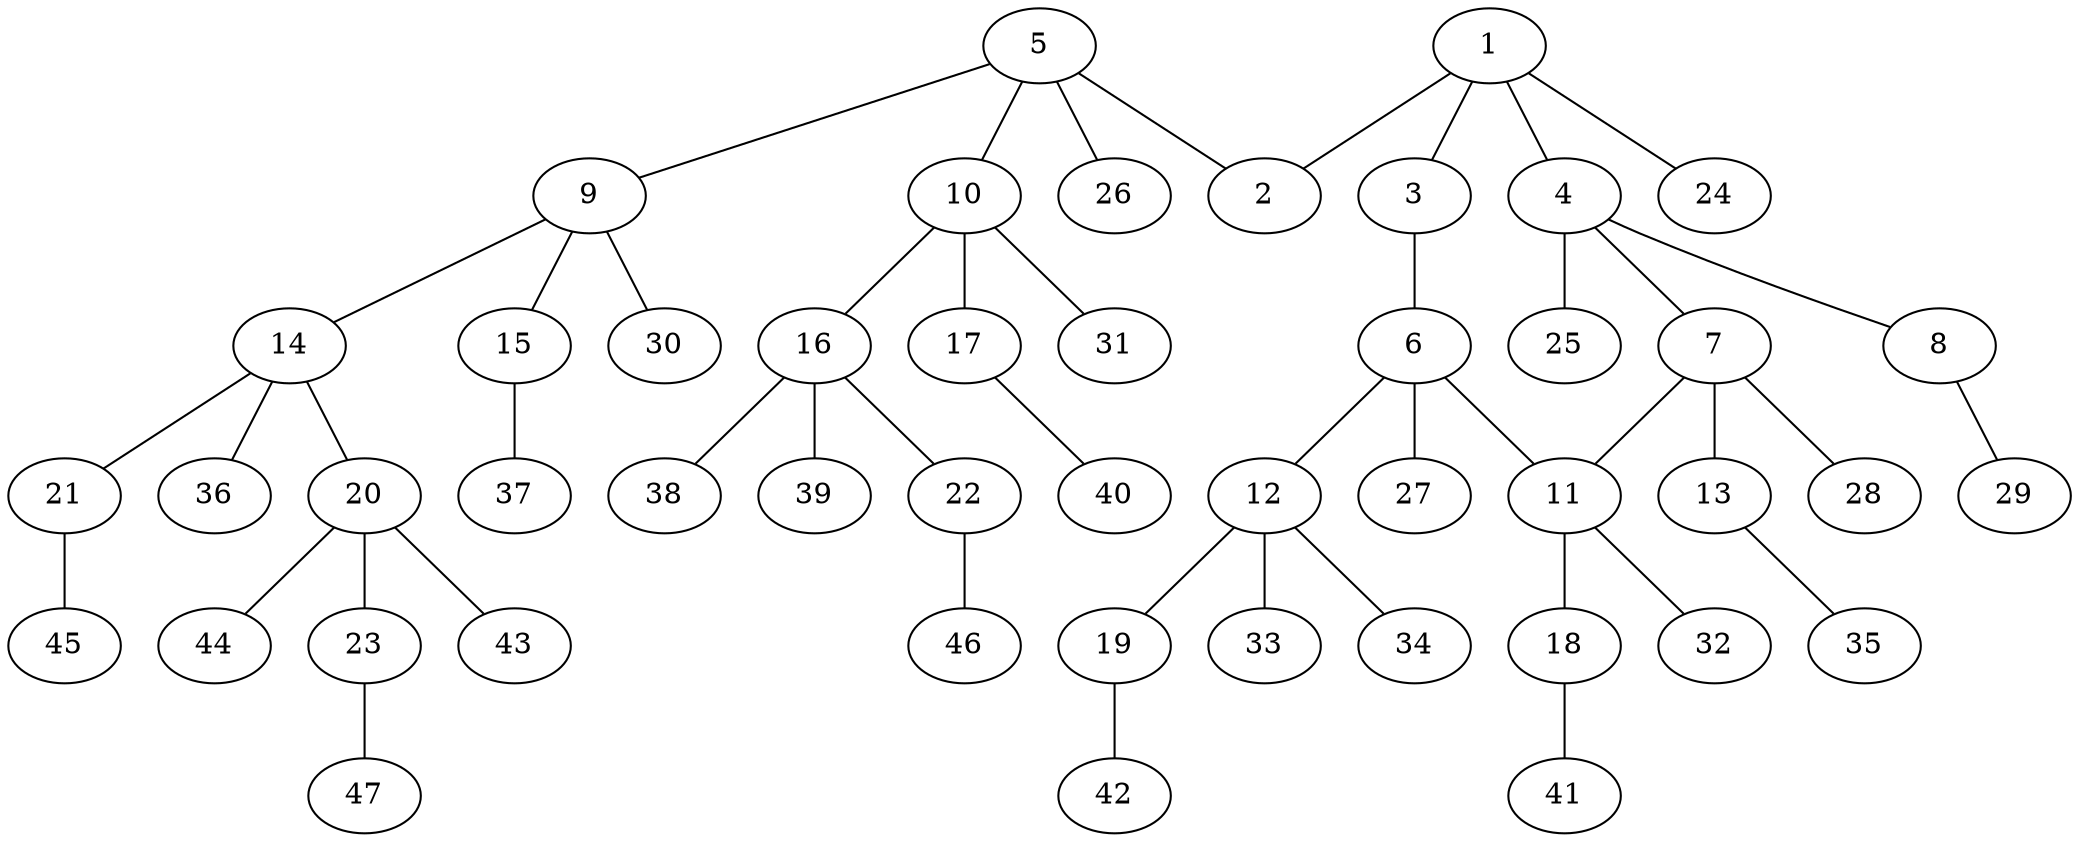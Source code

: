 graph molecule_3680 {
	1	 [chem=C];
	2	 [chem=O];
	1 -- 2	 [valence=1];
	3	 [chem=O];
	1 -- 3	 [valence=1];
	4	 [chem=C];
	1 -- 4	 [valence=1];
	24	 [chem=H];
	1 -- 24	 [valence=1];
	6	 [chem=C];
	3 -- 6	 [valence=1];
	7	 [chem=C];
	4 -- 7	 [valence=1];
	8	 [chem=O];
	4 -- 8	 [valence=1];
	25	 [chem=H];
	4 -- 25	 [valence=1];
	5	 [chem=C];
	5 -- 2	 [valence=1];
	9	 [chem=C];
	5 -- 9	 [valence=1];
	10	 [chem=C];
	5 -- 10	 [valence=1];
	26	 [chem=H];
	5 -- 26	 [valence=1];
	11	 [chem=C];
	6 -- 11	 [valence=1];
	12	 [chem=C];
	6 -- 12	 [valence=1];
	27	 [chem=H];
	6 -- 27	 [valence=1];
	7 -- 11	 [valence=1];
	13	 [chem=O];
	7 -- 13	 [valence=1];
	28	 [chem=H];
	7 -- 28	 [valence=1];
	29	 [chem=H];
	8 -- 29	 [valence=1];
	14	 [chem=C];
	9 -- 14	 [valence=1];
	15	 [chem=O];
	9 -- 15	 [valence=1];
	30	 [chem=H];
	9 -- 30	 [valence=1];
	16	 [chem=C];
	10 -- 16	 [valence=1];
	17	 [chem=O];
	10 -- 17	 [valence=1];
	31	 [chem=H];
	10 -- 31	 [valence=1];
	18	 [chem=O];
	11 -- 18	 [valence=1];
	32	 [chem=H];
	11 -- 32	 [valence=1];
	19	 [chem=O];
	12 -- 19	 [valence=1];
	33	 [chem=H];
	12 -- 33	 [valence=1];
	34	 [chem=H];
	12 -- 34	 [valence=1];
	35	 [chem=H];
	13 -- 35	 [valence=1];
	20	 [chem=C];
	14 -- 20	 [valence=1];
	21	 [chem=O];
	14 -- 21	 [valence=1];
	36	 [chem=H];
	14 -- 36	 [valence=1];
	37	 [chem=H];
	15 -- 37	 [valence=1];
	22	 [chem=O];
	16 -- 22	 [valence=1];
	38	 [chem=H];
	16 -- 38	 [valence=1];
	39	 [chem=H];
	16 -- 39	 [valence=1];
	40	 [chem=H];
	17 -- 40	 [valence=1];
	41	 [chem=H];
	18 -- 41	 [valence=1];
	42	 [chem=H];
	19 -- 42	 [valence=1];
	23	 [chem=O];
	20 -- 23	 [valence=1];
	43	 [chem=H];
	20 -- 43	 [valence=1];
	44	 [chem=H];
	20 -- 44	 [valence=1];
	45	 [chem=H];
	21 -- 45	 [valence=1];
	46	 [chem=H];
	22 -- 46	 [valence=1];
	47	 [chem=H];
	23 -- 47	 [valence=1];
}
